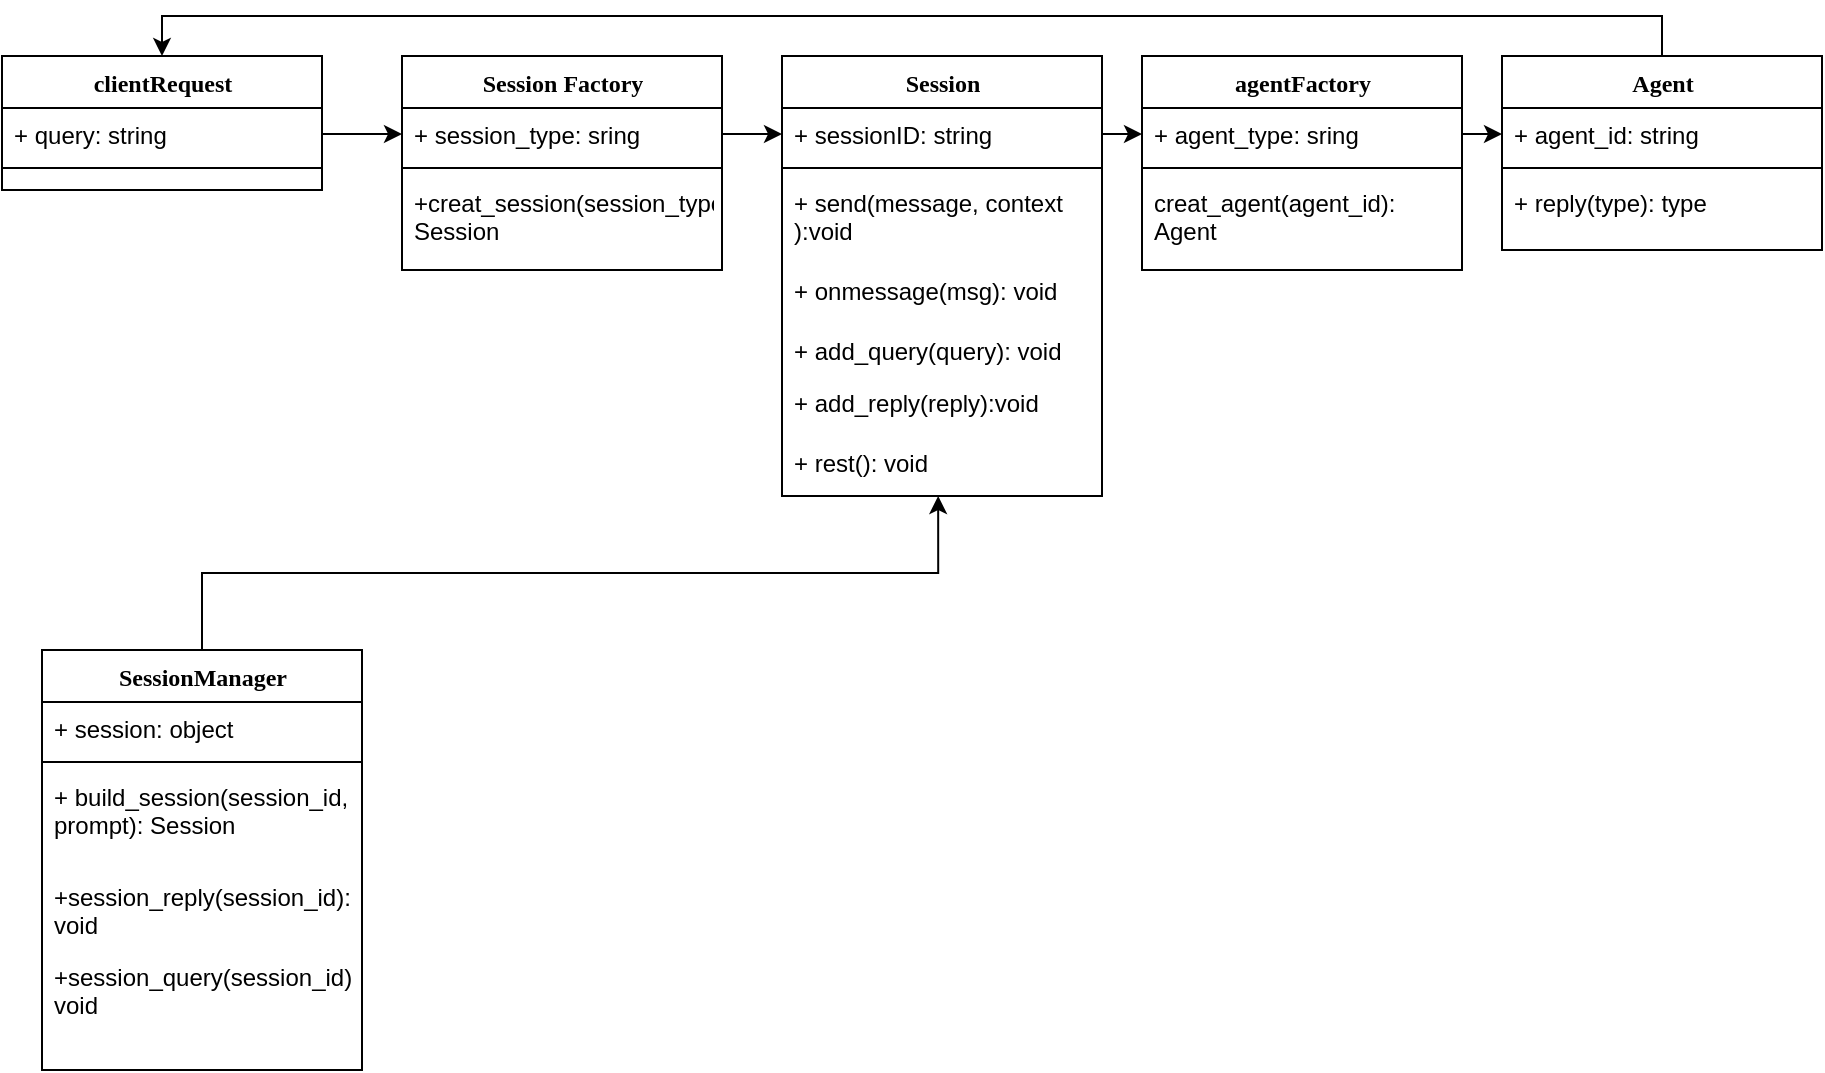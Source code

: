 <mxfile version="24.6.1" type="github">
  <diagram name="Page-1" id="9f46799a-70d6-7492-0946-bef42562c5a5">
    <mxGraphModel dx="1209" dy="893" grid="1" gridSize="10" guides="1" tooltips="1" connect="1" arrows="1" fold="1" page="1" pageScale="1" pageWidth="1100" pageHeight="850" background="none" math="0" shadow="0">
      <root>
        <mxCell id="0" />
        <mxCell id="1" parent="0" />
        <mxCell id="78961159f06e98e8-17" value="clientRequest" style="swimlane;html=1;fontStyle=1;align=center;verticalAlign=top;childLayout=stackLayout;horizontal=1;startSize=26;horizontalStack=0;resizeParent=1;resizeLast=0;collapsible=1;marginBottom=0;swimlaneFillColor=#ffffff;rounded=0;shadow=0;comic=0;labelBackgroundColor=none;strokeWidth=1;fillColor=none;fontFamily=Verdana;fontSize=12" parent="1" vertex="1">
          <mxGeometry x="90" y="83" width="160" height="67" as="geometry" />
        </mxCell>
        <mxCell id="78961159f06e98e8-21" value="+ query: string" style="text;html=1;strokeColor=none;fillColor=none;align=left;verticalAlign=top;spacingLeft=4;spacingRight=4;whiteSpace=wrap;overflow=hidden;rotatable=0;points=[[0,0.5],[1,0.5]];portConstraint=eastwest;" parent="78961159f06e98e8-17" vertex="1">
          <mxGeometry y="26" width="160" height="26" as="geometry" />
        </mxCell>
        <mxCell id="78961159f06e98e8-19" value="" style="line;html=1;strokeWidth=1;fillColor=none;align=left;verticalAlign=middle;spacingTop=-1;spacingLeft=3;spacingRight=3;rotatable=0;labelPosition=right;points=[];portConstraint=eastwest;" parent="78961159f06e98e8-17" vertex="1">
          <mxGeometry y="52" width="160" height="8" as="geometry" />
        </mxCell>
        <mxCell id="78961159f06e98e8-30" value="Session Factory" style="swimlane;html=1;fontStyle=1;align=center;verticalAlign=top;childLayout=stackLayout;horizontal=1;startSize=26;horizontalStack=0;resizeParent=1;resizeLast=0;collapsible=1;marginBottom=0;swimlaneFillColor=#ffffff;rounded=0;shadow=0;comic=0;labelBackgroundColor=none;strokeWidth=1;fillColor=none;fontFamily=Verdana;fontSize=12" parent="1" vertex="1">
          <mxGeometry x="290" y="83" width="160" height="107" as="geometry" />
        </mxCell>
        <mxCell id="78961159f06e98e8-31" value="+ session_type: sring" style="text;html=1;strokeColor=none;fillColor=none;align=left;verticalAlign=top;spacingLeft=4;spacingRight=4;whiteSpace=wrap;overflow=hidden;rotatable=0;points=[[0,0.5],[1,0.5]];portConstraint=eastwest;" parent="78961159f06e98e8-30" vertex="1">
          <mxGeometry y="26" width="160" height="26" as="geometry" />
        </mxCell>
        <mxCell id="78961159f06e98e8-38" value="" style="line;html=1;strokeWidth=1;fillColor=none;align=left;verticalAlign=middle;spacingTop=-1;spacingLeft=3;spacingRight=3;rotatable=0;labelPosition=right;points=[];portConstraint=eastwest;" parent="78961159f06e98e8-30" vertex="1">
          <mxGeometry y="52" width="160" height="8" as="geometry" />
        </mxCell>
        <mxCell id="78961159f06e98e8-39" value="+creat_session(session_type): Session" style="text;html=1;strokeColor=none;fillColor=none;align=left;verticalAlign=top;spacingLeft=4;spacingRight=4;whiteSpace=wrap;overflow=hidden;rotatable=0;points=[[0,0.5],[1,0.5]];portConstraint=eastwest;" parent="78961159f06e98e8-30" vertex="1">
          <mxGeometry y="60" width="160" height="40" as="geometry" />
        </mxCell>
        <mxCell id="OVMUpqvJKBTi2OsW2PNh-44" style="edgeStyle=orthogonalEdgeStyle;rounded=0;orthogonalLoop=1;jettySize=auto;html=1;exitX=0.5;exitY=0;exitDx=0;exitDy=0;entryX=0.5;entryY=0;entryDx=0;entryDy=0;" edge="1" parent="1" source="78961159f06e98e8-43" target="78961159f06e98e8-17">
          <mxGeometry relative="1" as="geometry" />
        </mxCell>
        <mxCell id="78961159f06e98e8-43" value="Agent" style="swimlane;html=1;fontStyle=1;align=center;verticalAlign=top;childLayout=stackLayout;horizontal=1;startSize=26;horizontalStack=0;resizeParent=1;resizeLast=0;collapsible=1;marginBottom=0;swimlaneFillColor=#ffffff;rounded=0;shadow=0;comic=0;labelBackgroundColor=none;strokeWidth=1;fillColor=none;fontFamily=Verdana;fontSize=12" parent="1" vertex="1">
          <mxGeometry x="840" y="83" width="160" height="97" as="geometry" />
        </mxCell>
        <mxCell id="78961159f06e98e8-49" value="+ agent_id: string" style="text;html=1;strokeColor=none;fillColor=none;align=left;verticalAlign=top;spacingLeft=4;spacingRight=4;whiteSpace=wrap;overflow=hidden;rotatable=0;points=[[0,0.5],[1,0.5]];portConstraint=eastwest;" parent="78961159f06e98e8-43" vertex="1">
          <mxGeometry y="26" width="160" height="26" as="geometry" />
        </mxCell>
        <mxCell id="78961159f06e98e8-51" value="" style="line;html=1;strokeWidth=1;fillColor=none;align=left;verticalAlign=middle;spacingTop=-1;spacingLeft=3;spacingRight=3;rotatable=0;labelPosition=right;points=[];portConstraint=eastwest;" parent="78961159f06e98e8-43" vertex="1">
          <mxGeometry y="52" width="160" height="8" as="geometry" />
        </mxCell>
        <mxCell id="78961159f06e98e8-52" value="+ reply(type): type" style="text;html=1;strokeColor=none;fillColor=none;align=left;verticalAlign=top;spacingLeft=4;spacingRight=4;whiteSpace=wrap;overflow=hidden;rotatable=0;points=[[0,0.5],[1,0.5]];portConstraint=eastwest;" parent="78961159f06e98e8-43" vertex="1">
          <mxGeometry y="60" width="160" height="26" as="geometry" />
        </mxCell>
        <mxCell id="OVMUpqvJKBTi2OsW2PNh-1" value="Session" style="swimlane;html=1;fontStyle=1;align=center;verticalAlign=top;childLayout=stackLayout;horizontal=1;startSize=26;horizontalStack=0;resizeParent=1;resizeLast=0;collapsible=1;marginBottom=0;swimlaneFillColor=#ffffff;rounded=0;shadow=0;comic=0;labelBackgroundColor=none;strokeWidth=1;fillColor=none;fontFamily=Verdana;fontSize=12" vertex="1" parent="1">
          <mxGeometry x="480" y="83" width="160" height="220" as="geometry" />
        </mxCell>
        <mxCell id="OVMUpqvJKBTi2OsW2PNh-3" value="+ sessionID: string" style="text;html=1;strokeColor=none;fillColor=none;align=left;verticalAlign=top;spacingLeft=4;spacingRight=4;whiteSpace=wrap;overflow=hidden;rotatable=0;points=[[0,0.5],[1,0.5]];portConstraint=eastwest;" vertex="1" parent="OVMUpqvJKBTi2OsW2PNh-1">
          <mxGeometry y="26" width="160" height="26" as="geometry" />
        </mxCell>
        <mxCell id="OVMUpqvJKBTi2OsW2PNh-8" value="" style="line;html=1;strokeWidth=1;fillColor=none;align=left;verticalAlign=middle;spacingTop=-1;spacingLeft=3;spacingRight=3;rotatable=0;labelPosition=right;points=[];portConstraint=eastwest;" vertex="1" parent="OVMUpqvJKBTi2OsW2PNh-1">
          <mxGeometry y="52" width="160" height="8" as="geometry" />
        </mxCell>
        <mxCell id="OVMUpqvJKBTi2OsW2PNh-10" value="+ send(message, context ):void" style="text;html=1;strokeColor=none;fillColor=none;align=left;verticalAlign=top;spacingLeft=4;spacingRight=4;whiteSpace=wrap;overflow=hidden;rotatable=0;points=[[0,0.5],[1,0.5]];portConstraint=eastwest;" vertex="1" parent="OVMUpqvJKBTi2OsW2PNh-1">
          <mxGeometry y="60" width="160" height="44" as="geometry" />
        </mxCell>
        <mxCell id="OVMUpqvJKBTi2OsW2PNh-11" value="+ onmessage(msg): void" style="text;html=1;strokeColor=none;fillColor=none;align=left;verticalAlign=top;spacingLeft=4;spacingRight=4;whiteSpace=wrap;overflow=hidden;rotatable=0;points=[[0,0.5],[1,0.5]];portConstraint=eastwest;" vertex="1" parent="OVMUpqvJKBTi2OsW2PNh-1">
          <mxGeometry y="104" width="160" height="30" as="geometry" />
        </mxCell>
        <mxCell id="OVMUpqvJKBTi2OsW2PNh-34" value="+ add_query(query): void" style="text;html=1;strokeColor=none;fillColor=none;align=left;verticalAlign=top;spacingLeft=4;spacingRight=4;whiteSpace=wrap;overflow=hidden;rotatable=0;points=[[0,0.5],[1,0.5]];portConstraint=eastwest;" vertex="1" parent="OVMUpqvJKBTi2OsW2PNh-1">
          <mxGeometry y="134" width="160" height="26" as="geometry" />
        </mxCell>
        <mxCell id="OVMUpqvJKBTi2OsW2PNh-24" value="+ add_reply(reply):void" style="text;html=1;strokeColor=none;fillColor=none;align=left;verticalAlign=top;spacingLeft=4;spacingRight=4;whiteSpace=wrap;overflow=hidden;rotatable=0;points=[[0,0.5],[1,0.5]];portConstraint=eastwest;" vertex="1" parent="OVMUpqvJKBTi2OsW2PNh-1">
          <mxGeometry y="160" width="160" height="30" as="geometry" />
        </mxCell>
        <mxCell id="OVMUpqvJKBTi2OsW2PNh-25" value="+ rest(): void" style="text;html=1;strokeColor=none;fillColor=none;align=left;verticalAlign=top;spacingLeft=4;spacingRight=4;whiteSpace=wrap;overflow=hidden;rotatable=0;points=[[0,0.5],[1,0.5]];portConstraint=eastwest;" vertex="1" parent="OVMUpqvJKBTi2OsW2PNh-1">
          <mxGeometry y="190" width="160" height="30" as="geometry" />
        </mxCell>
        <mxCell id="OVMUpqvJKBTi2OsW2PNh-13" value="agentFactory" style="swimlane;html=1;fontStyle=1;align=center;verticalAlign=top;childLayout=stackLayout;horizontal=1;startSize=26;horizontalStack=0;resizeParent=1;resizeLast=0;collapsible=1;marginBottom=0;swimlaneFillColor=#ffffff;rounded=0;shadow=0;comic=0;labelBackgroundColor=none;strokeWidth=1;fillColor=none;fontFamily=Verdana;fontSize=12" vertex="1" parent="1">
          <mxGeometry x="660" y="83" width="160" height="107" as="geometry" />
        </mxCell>
        <mxCell id="OVMUpqvJKBTi2OsW2PNh-14" value="+ agent_type: sring" style="text;html=1;strokeColor=none;fillColor=none;align=left;verticalAlign=top;spacingLeft=4;spacingRight=4;whiteSpace=wrap;overflow=hidden;rotatable=0;points=[[0,0.5],[1,0.5]];portConstraint=eastwest;" vertex="1" parent="OVMUpqvJKBTi2OsW2PNh-13">
          <mxGeometry y="26" width="160" height="26" as="geometry" />
        </mxCell>
        <mxCell id="OVMUpqvJKBTi2OsW2PNh-15" value="" style="line;html=1;strokeWidth=1;fillColor=none;align=left;verticalAlign=middle;spacingTop=-1;spacingLeft=3;spacingRight=3;rotatable=0;labelPosition=right;points=[];portConstraint=eastwest;" vertex="1" parent="OVMUpqvJKBTi2OsW2PNh-13">
          <mxGeometry y="52" width="160" height="8" as="geometry" />
        </mxCell>
        <mxCell id="OVMUpqvJKBTi2OsW2PNh-16" value="creat_agent(agent_id): Agent" style="text;html=1;strokeColor=none;fillColor=none;align=left;verticalAlign=top;spacingLeft=4;spacingRight=4;whiteSpace=wrap;overflow=hidden;rotatable=0;points=[[0,0.5],[1,0.5]];portConstraint=eastwest;" vertex="1" parent="OVMUpqvJKBTi2OsW2PNh-13">
          <mxGeometry y="60" width="160" height="40" as="geometry" />
        </mxCell>
        <mxCell id="OVMUpqvJKBTi2OsW2PNh-21" value="SessionManager" style="swimlane;html=1;fontStyle=1;align=center;verticalAlign=top;childLayout=stackLayout;horizontal=1;startSize=26;horizontalStack=0;resizeParent=1;resizeLast=0;collapsible=1;marginBottom=0;swimlaneFillColor=#ffffff;rounded=0;shadow=0;comic=0;labelBackgroundColor=none;strokeWidth=1;fillColor=none;fontFamily=Verdana;fontSize=12" vertex="1" parent="1">
          <mxGeometry x="110" y="380" width="160" height="210" as="geometry" />
        </mxCell>
        <mxCell id="OVMUpqvJKBTi2OsW2PNh-22" value="+ session: object" style="text;html=1;strokeColor=none;fillColor=none;align=left;verticalAlign=top;spacingLeft=4;spacingRight=4;whiteSpace=wrap;overflow=hidden;rotatable=0;points=[[0,0.5],[1,0.5]];portConstraint=eastwest;" vertex="1" parent="OVMUpqvJKBTi2OsW2PNh-21">
          <mxGeometry y="26" width="160" height="26" as="geometry" />
        </mxCell>
        <mxCell id="OVMUpqvJKBTi2OsW2PNh-23" value="" style="line;html=1;strokeWidth=1;fillColor=none;align=left;verticalAlign=middle;spacingTop=-1;spacingLeft=3;spacingRight=3;rotatable=0;labelPosition=right;points=[];portConstraint=eastwest;" vertex="1" parent="OVMUpqvJKBTi2OsW2PNh-21">
          <mxGeometry y="52" width="160" height="8" as="geometry" />
        </mxCell>
        <mxCell id="OVMUpqvJKBTi2OsW2PNh-32" value="+ build_session(session_id, prompt): Session" style="text;html=1;strokeColor=none;fillColor=none;align=left;verticalAlign=top;spacingLeft=4;spacingRight=4;whiteSpace=wrap;overflow=hidden;rotatable=0;points=[[0,0.5],[1,0.5]];portConstraint=eastwest;" vertex="1" parent="OVMUpqvJKBTi2OsW2PNh-21">
          <mxGeometry y="60" width="160" height="50" as="geometry" />
        </mxCell>
        <mxCell id="OVMUpqvJKBTi2OsW2PNh-31" value="+session_reply(session_id): void" style="text;html=1;strokeColor=none;fillColor=none;align=left;verticalAlign=top;spacingLeft=4;spacingRight=4;whiteSpace=wrap;overflow=hidden;rotatable=0;points=[[0,0.5],[1,0.5]];portConstraint=eastwest;" vertex="1" parent="OVMUpqvJKBTi2OsW2PNh-21">
          <mxGeometry y="110" width="160" height="40" as="geometry" />
        </mxCell>
        <mxCell id="OVMUpqvJKBTi2OsW2PNh-35" value="+session_query(session_id): void" style="text;html=1;strokeColor=none;fillColor=none;align=left;verticalAlign=top;spacingLeft=4;spacingRight=4;whiteSpace=wrap;overflow=hidden;rotatable=0;points=[[0,0.5],[1,0.5]];portConstraint=eastwest;" vertex="1" parent="OVMUpqvJKBTi2OsW2PNh-21">
          <mxGeometry y="150" width="160" height="40" as="geometry" />
        </mxCell>
        <mxCell id="OVMUpqvJKBTi2OsW2PNh-37" style="edgeStyle=orthogonalEdgeStyle;rounded=0;orthogonalLoop=1;jettySize=auto;html=1;exitX=1;exitY=0.5;exitDx=0;exitDy=0;entryX=0;entryY=0.5;entryDx=0;entryDy=0;" edge="1" parent="1" source="78961159f06e98e8-21" target="78961159f06e98e8-31">
          <mxGeometry relative="1" as="geometry" />
        </mxCell>
        <mxCell id="OVMUpqvJKBTi2OsW2PNh-38" style="edgeStyle=orthogonalEdgeStyle;rounded=0;orthogonalLoop=1;jettySize=auto;html=1;exitX=1;exitY=0.5;exitDx=0;exitDy=0;entryX=0;entryY=0.5;entryDx=0;entryDy=0;" edge="1" parent="1" source="78961159f06e98e8-31" target="OVMUpqvJKBTi2OsW2PNh-3">
          <mxGeometry relative="1" as="geometry" />
        </mxCell>
        <mxCell id="OVMUpqvJKBTi2OsW2PNh-39" style="edgeStyle=orthogonalEdgeStyle;rounded=0;orthogonalLoop=1;jettySize=auto;html=1;exitX=1;exitY=0.5;exitDx=0;exitDy=0;entryX=0;entryY=0.5;entryDx=0;entryDy=0;" edge="1" parent="1" source="OVMUpqvJKBTi2OsW2PNh-3" target="OVMUpqvJKBTi2OsW2PNh-14">
          <mxGeometry relative="1" as="geometry" />
        </mxCell>
        <mxCell id="OVMUpqvJKBTi2OsW2PNh-40" style="edgeStyle=orthogonalEdgeStyle;rounded=0;orthogonalLoop=1;jettySize=auto;html=1;exitX=1;exitY=0.5;exitDx=0;exitDy=0;entryX=0;entryY=0.5;entryDx=0;entryDy=0;" edge="1" parent="1" source="OVMUpqvJKBTi2OsW2PNh-14" target="78961159f06e98e8-49">
          <mxGeometry relative="1" as="geometry" />
        </mxCell>
        <mxCell id="OVMUpqvJKBTi2OsW2PNh-41" style="edgeStyle=orthogonalEdgeStyle;rounded=0;orthogonalLoop=1;jettySize=auto;html=1;exitX=0.5;exitY=0;exitDx=0;exitDy=0;entryX=0.488;entryY=1;entryDx=0;entryDy=0;entryPerimeter=0;" edge="1" parent="1" source="OVMUpqvJKBTi2OsW2PNh-21" target="OVMUpqvJKBTi2OsW2PNh-25">
          <mxGeometry relative="1" as="geometry" />
        </mxCell>
      </root>
    </mxGraphModel>
  </diagram>
</mxfile>
